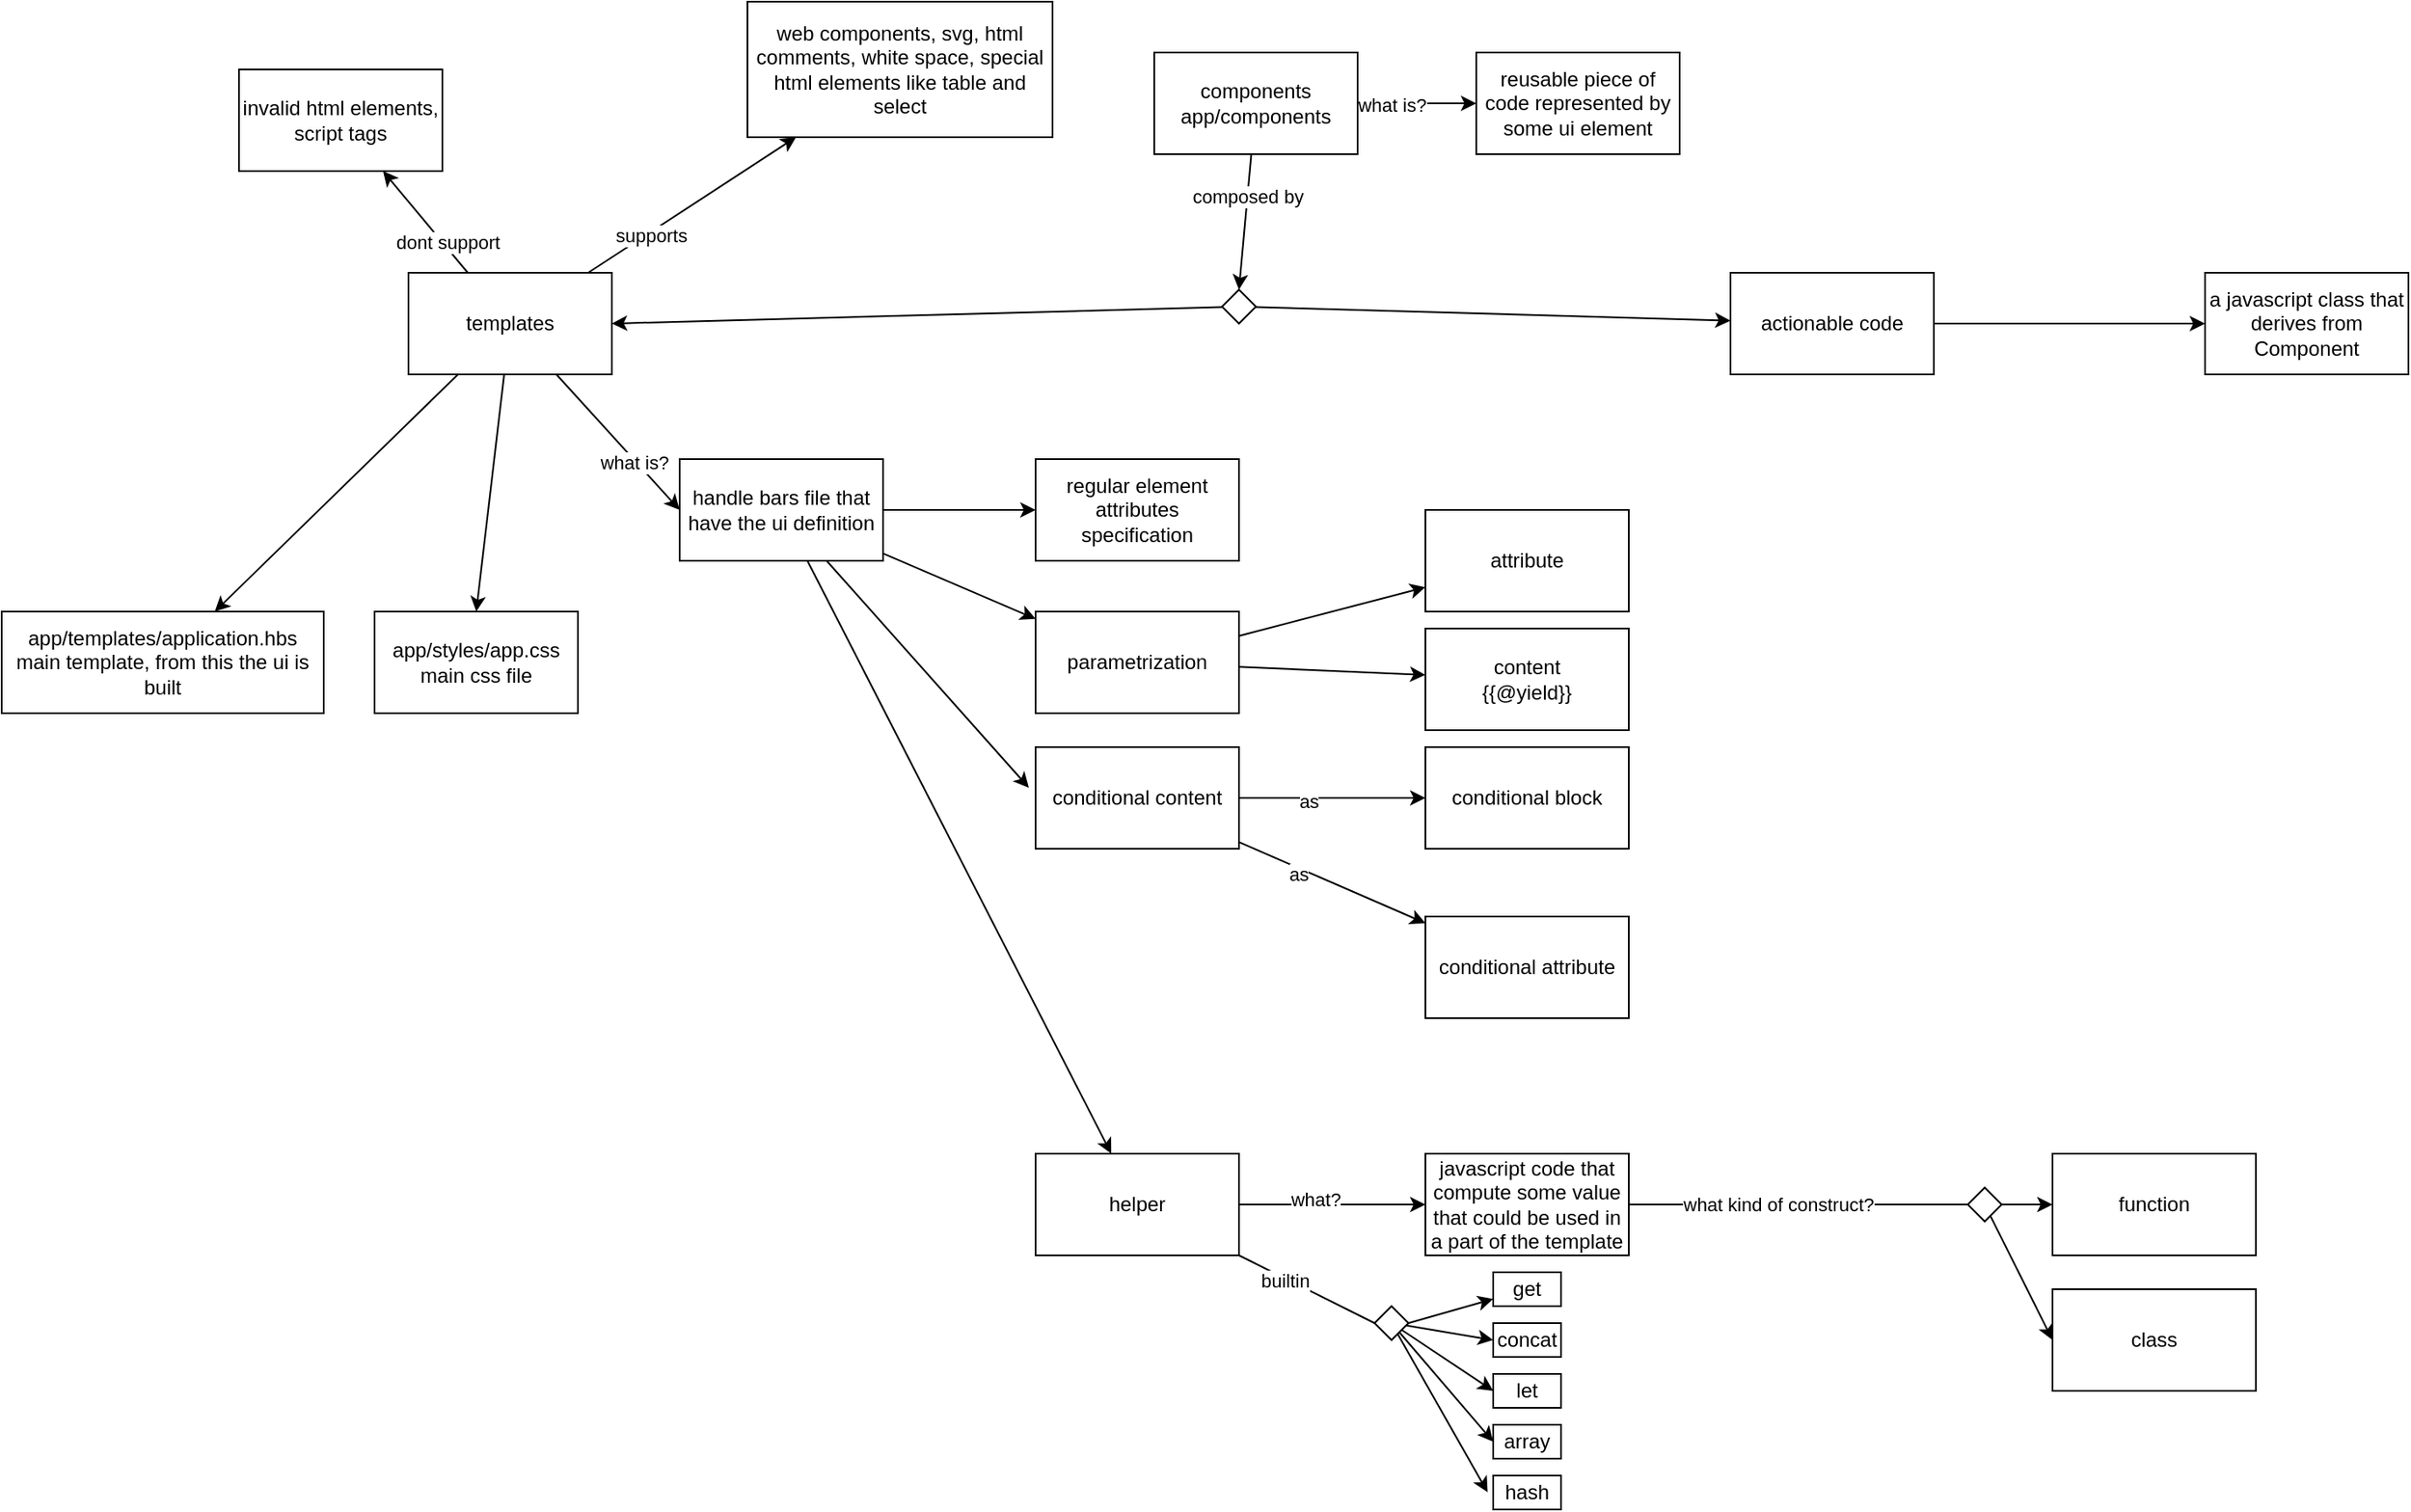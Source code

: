 <mxfile version="13.1.3" type="github">
  <diagram id="gZg7Vdjk8Yf_GTHH_Ipx" name="Page-1">
    <mxGraphModel dx="1422" dy="762" grid="1" gridSize="10" guides="1" tooltips="1" connect="1" arrows="1" fold="1" page="1" pageScale="1" pageWidth="850" pageHeight="1100" math="0" shadow="0">
      <root>
        <mxCell id="0" />
        <mxCell id="1" parent="0" />
        <mxCell id="cRAT8RDkjrram8gvv_J--6" style="rounded=0;orthogonalLoop=1;jettySize=auto;html=1;entryX=0.5;entryY=0;entryDx=0;entryDy=0;" edge="1" parent="1" source="cRAT8RDkjrram8gvv_J--1" target="cRAT8RDkjrram8gvv_J--7">
          <mxGeometry relative="1" as="geometry">
            <mxPoint x="460" y="320" as="targetPoint" />
          </mxGeometry>
        </mxCell>
        <mxCell id="cRAT8RDkjrram8gvv_J--8" style="rounded=0;orthogonalLoop=1;jettySize=auto;html=1;entryX=0;entryY=0.5;entryDx=0;entryDy=0;" edge="1" parent="1" source="cRAT8RDkjrram8gvv_J--1" target="cRAT8RDkjrram8gvv_J--9">
          <mxGeometry relative="1" as="geometry">
            <mxPoint x="450" y="230" as="targetPoint" />
          </mxGeometry>
        </mxCell>
        <mxCell id="cRAT8RDkjrram8gvv_J--11" value="what is?" style="edgeLabel;html=1;align=center;verticalAlign=middle;resizable=0;points=[];" vertex="1" connectable="0" parent="cRAT8RDkjrram8gvv_J--8">
          <mxGeometry x="0.273" y="-1" relative="1" as="geometry">
            <mxPoint as="offset" />
          </mxGeometry>
        </mxCell>
        <mxCell id="cRAT8RDkjrram8gvv_J--12" style="rounded=0;orthogonalLoop=1;jettySize=auto;html=1;" edge="1" parent="1" source="cRAT8RDkjrram8gvv_J--1" target="cRAT8RDkjrram8gvv_J--13">
          <mxGeometry relative="1" as="geometry">
            <mxPoint x="430" y="110" as="targetPoint" />
          </mxGeometry>
        </mxCell>
        <mxCell id="cRAT8RDkjrram8gvv_J--14" value="supports" style="edgeLabel;html=1;align=center;verticalAlign=middle;resizable=0;points=[];" vertex="1" connectable="0" parent="cRAT8RDkjrram8gvv_J--12">
          <mxGeometry x="-0.413" y="-2" relative="1" as="geometry">
            <mxPoint as="offset" />
          </mxGeometry>
        </mxCell>
        <mxCell id="cRAT8RDkjrram8gvv_J--15" style="edgeStyle=none;rounded=0;orthogonalLoop=1;jettySize=auto;html=1;" edge="1" parent="1" source="cRAT8RDkjrram8gvv_J--1" target="cRAT8RDkjrram8gvv_J--16">
          <mxGeometry relative="1" as="geometry">
            <mxPoint x="220" y="130" as="targetPoint" />
          </mxGeometry>
        </mxCell>
        <mxCell id="cRAT8RDkjrram8gvv_J--17" value="dont support" style="edgeLabel;html=1;align=center;verticalAlign=middle;resizable=0;points=[];" vertex="1" connectable="0" parent="cRAT8RDkjrram8gvv_J--15">
          <mxGeometry x="-0.433" y="-2" relative="1" as="geometry">
            <mxPoint as="offset" />
          </mxGeometry>
        </mxCell>
        <mxCell id="cRAT8RDkjrram8gvv_J--1" value="templates" style="rounded=0;whiteSpace=wrap;html=1;" vertex="1" parent="1">
          <mxGeometry x="240" y="200" width="120" height="60" as="geometry" />
        </mxCell>
        <mxCell id="cRAT8RDkjrram8gvv_J--4" value="app/templates/application.hbs&lt;br&gt;main template, from this the ui is built" style="rounded=0;whiteSpace=wrap;html=1;" vertex="1" parent="1">
          <mxGeometry y="400" width="190" height="60" as="geometry" />
        </mxCell>
        <mxCell id="cRAT8RDkjrram8gvv_J--5" style="rounded=0;orthogonalLoop=1;jettySize=auto;html=1;" edge="1" parent="1" source="cRAT8RDkjrram8gvv_J--1" target="cRAT8RDkjrram8gvv_J--4">
          <mxGeometry relative="1" as="geometry">
            <mxPoint x="130" y="310" as="targetPoint" />
            <mxPoint x="190" y="230" as="sourcePoint" />
          </mxGeometry>
        </mxCell>
        <mxCell id="cRAT8RDkjrram8gvv_J--7" value="app/styles/app.css&lt;br&gt;main css file" style="rounded=0;whiteSpace=wrap;html=1;" vertex="1" parent="1">
          <mxGeometry x="220" y="400" width="120" height="60" as="geometry" />
        </mxCell>
        <mxCell id="cRAT8RDkjrram8gvv_J--28" style="edgeStyle=none;rounded=0;orthogonalLoop=1;jettySize=auto;html=1;" edge="1" parent="1" source="cRAT8RDkjrram8gvv_J--9" target="cRAT8RDkjrram8gvv_J--29">
          <mxGeometry relative="1" as="geometry">
            <mxPoint x="640" y="340" as="targetPoint" />
          </mxGeometry>
        </mxCell>
        <mxCell id="cRAT8RDkjrram8gvv_J--30" style="edgeStyle=none;rounded=0;orthogonalLoop=1;jettySize=auto;html=1;entryX=-0.033;entryY=0.4;entryDx=0;entryDy=0;entryPerimeter=0;" edge="1" parent="1" source="cRAT8RDkjrram8gvv_J--9" target="cRAT8RDkjrram8gvv_J--31">
          <mxGeometry relative="1" as="geometry">
            <mxPoint x="610" y="430" as="targetPoint" />
          </mxGeometry>
        </mxCell>
        <mxCell id="cRAT8RDkjrram8gvv_J--32" style="edgeStyle=none;rounded=0;orthogonalLoop=1;jettySize=auto;html=1;" edge="1" parent="1" source="cRAT8RDkjrram8gvv_J--9" target="cRAT8RDkjrram8gvv_J--33">
          <mxGeometry relative="1" as="geometry">
            <mxPoint x="610" y="340" as="targetPoint" />
          </mxGeometry>
        </mxCell>
        <mxCell id="cRAT8RDkjrram8gvv_J--45" style="edgeStyle=none;rounded=0;orthogonalLoop=1;jettySize=auto;html=1;" edge="1" parent="1" source="cRAT8RDkjrram8gvv_J--9" target="cRAT8RDkjrram8gvv_J--46">
          <mxGeometry relative="1" as="geometry">
            <mxPoint x="620" y="760" as="targetPoint" />
          </mxGeometry>
        </mxCell>
        <mxCell id="cRAT8RDkjrram8gvv_J--9" value="handle bars file that have the ui definition" style="rounded=0;whiteSpace=wrap;html=1;" vertex="1" parent="1">
          <mxGeometry x="400" y="310" width="120" height="60" as="geometry" />
        </mxCell>
        <mxCell id="cRAT8RDkjrram8gvv_J--13" value="web components, svg, html comments, white space, special html elements like table and select" style="rounded=0;whiteSpace=wrap;html=1;" vertex="1" parent="1">
          <mxGeometry x="440" y="40" width="180" height="80" as="geometry" />
        </mxCell>
        <mxCell id="cRAT8RDkjrram8gvv_J--16" value="invalid html elements, script tags" style="rounded=0;whiteSpace=wrap;html=1;" vertex="1" parent="1">
          <mxGeometry x="140" y="80" width="120" height="60" as="geometry" />
        </mxCell>
        <mxCell id="cRAT8RDkjrram8gvv_J--21" style="edgeStyle=none;rounded=0;orthogonalLoop=1;jettySize=auto;html=1;" edge="1" parent="1" source="cRAT8RDkjrram8gvv_J--20" target="cRAT8RDkjrram8gvv_J--22">
          <mxGeometry relative="1" as="geometry">
            <mxPoint x="940" y="170" as="targetPoint" />
          </mxGeometry>
        </mxCell>
        <mxCell id="cRAT8RDkjrram8gvv_J--23" value="what is?" style="edgeLabel;html=1;align=center;verticalAlign=middle;resizable=0;points=[];" vertex="1" connectable="0" parent="cRAT8RDkjrram8gvv_J--21">
          <mxGeometry x="-0.429" y="-1" relative="1" as="geometry">
            <mxPoint as="offset" />
          </mxGeometry>
        </mxCell>
        <mxCell id="cRAT8RDkjrram8gvv_J--26" style="edgeStyle=none;rounded=0;orthogonalLoop=1;jettySize=auto;html=1;entryX=0.5;entryY=0;entryDx=0;entryDy=0;" edge="1" parent="1" source="cRAT8RDkjrram8gvv_J--20" target="cRAT8RDkjrram8gvv_J--77">
          <mxGeometry relative="1" as="geometry">
            <mxPoint x="560" y="220" as="targetPoint" />
          </mxGeometry>
        </mxCell>
        <mxCell id="cRAT8RDkjrram8gvv_J--27" value="composed by" style="edgeLabel;html=1;align=center;verticalAlign=middle;resizable=0;points=[];" vertex="1" connectable="0" parent="cRAT8RDkjrram8gvv_J--26">
          <mxGeometry x="-0.379" y="-1" relative="1" as="geometry">
            <mxPoint x="1" as="offset" />
          </mxGeometry>
        </mxCell>
        <mxCell id="cRAT8RDkjrram8gvv_J--20" value="components&lt;br&gt;app/components" style="rounded=0;whiteSpace=wrap;html=1;" vertex="1" parent="1">
          <mxGeometry x="680" y="70" width="120" height="60" as="geometry" />
        </mxCell>
        <mxCell id="cRAT8RDkjrram8gvv_J--22" value="reusable piece of code represented by some ui element" style="rounded=0;whiteSpace=wrap;html=1;" vertex="1" parent="1">
          <mxGeometry x="870" y="70" width="120" height="60" as="geometry" />
        </mxCell>
        <mxCell id="cRAT8RDkjrram8gvv_J--40" style="edgeStyle=none;rounded=0;orthogonalLoop=1;jettySize=auto;html=1;" edge="1" parent="1" source="cRAT8RDkjrram8gvv_J--29" target="cRAT8RDkjrram8gvv_J--41">
          <mxGeometry relative="1" as="geometry">
            <mxPoint x="810" y="410" as="targetPoint" />
          </mxGeometry>
        </mxCell>
        <mxCell id="cRAT8RDkjrram8gvv_J--42" style="edgeStyle=none;rounded=0;orthogonalLoop=1;jettySize=auto;html=1;" edge="1" parent="1" source="cRAT8RDkjrram8gvv_J--43">
          <mxGeometry relative="1" as="geometry">
            <mxPoint x="840" y="440" as="targetPoint" />
          </mxGeometry>
        </mxCell>
        <mxCell id="cRAT8RDkjrram8gvv_J--29" value="parametrization" style="rounded=0;whiteSpace=wrap;html=1;" vertex="1" parent="1">
          <mxGeometry x="610" y="400" width="120" height="60" as="geometry" />
        </mxCell>
        <mxCell id="cRAT8RDkjrram8gvv_J--34" style="edgeStyle=none;rounded=0;orthogonalLoop=1;jettySize=auto;html=1;" edge="1" parent="1" source="cRAT8RDkjrram8gvv_J--31" target="cRAT8RDkjrram8gvv_J--36">
          <mxGeometry relative="1" as="geometry">
            <mxPoint x="840" y="510" as="targetPoint" />
          </mxGeometry>
        </mxCell>
        <mxCell id="cRAT8RDkjrram8gvv_J--35" value="as" style="edgeLabel;html=1;align=center;verticalAlign=middle;resizable=0;points=[];" vertex="1" connectable="0" parent="cRAT8RDkjrram8gvv_J--34">
          <mxGeometry x="-0.255" y="-2" relative="1" as="geometry">
            <mxPoint as="offset" />
          </mxGeometry>
        </mxCell>
        <mxCell id="cRAT8RDkjrram8gvv_J--37" style="edgeStyle=none;rounded=0;orthogonalLoop=1;jettySize=auto;html=1;" edge="1" parent="1" source="cRAT8RDkjrram8gvv_J--31" target="cRAT8RDkjrram8gvv_J--38">
          <mxGeometry relative="1" as="geometry">
            <mxPoint x="840" y="600" as="targetPoint" />
          </mxGeometry>
        </mxCell>
        <mxCell id="cRAT8RDkjrram8gvv_J--39" value="as" style="edgeLabel;html=1;align=center;verticalAlign=middle;resizable=0;points=[];" vertex="1" connectable="0" parent="cRAT8RDkjrram8gvv_J--37">
          <mxGeometry x="-0.339" y="-3" relative="1" as="geometry">
            <mxPoint as="offset" />
          </mxGeometry>
        </mxCell>
        <mxCell id="cRAT8RDkjrram8gvv_J--31" value="conditional content" style="rounded=0;whiteSpace=wrap;html=1;" vertex="1" parent="1">
          <mxGeometry x="610" y="480" width="120" height="60" as="geometry" />
        </mxCell>
        <mxCell id="cRAT8RDkjrram8gvv_J--33" value="regular element attributes specification" style="rounded=0;whiteSpace=wrap;html=1;" vertex="1" parent="1">
          <mxGeometry x="610" y="310" width="120" height="60" as="geometry" />
        </mxCell>
        <mxCell id="cRAT8RDkjrram8gvv_J--36" value="conditional block" style="rounded=0;whiteSpace=wrap;html=1;" vertex="1" parent="1">
          <mxGeometry x="840" y="480" width="120" height="60" as="geometry" />
        </mxCell>
        <mxCell id="cRAT8RDkjrram8gvv_J--38" value="conditional attribute" style="rounded=0;whiteSpace=wrap;html=1;" vertex="1" parent="1">
          <mxGeometry x="840" y="580" width="120" height="60" as="geometry" />
        </mxCell>
        <mxCell id="cRAT8RDkjrram8gvv_J--41" value="attribute" style="rounded=0;whiteSpace=wrap;html=1;" vertex="1" parent="1">
          <mxGeometry x="840" y="340" width="120" height="60" as="geometry" />
        </mxCell>
        <mxCell id="cRAT8RDkjrram8gvv_J--43" value="content&lt;br&gt;{{@yield}}" style="rounded=0;whiteSpace=wrap;html=1;" vertex="1" parent="1">
          <mxGeometry x="840" y="410" width="120" height="60" as="geometry" />
        </mxCell>
        <mxCell id="cRAT8RDkjrram8gvv_J--44" style="edgeStyle=none;rounded=0;orthogonalLoop=1;jettySize=auto;html=1;" edge="1" parent="1" source="cRAT8RDkjrram8gvv_J--29" target="cRAT8RDkjrram8gvv_J--43">
          <mxGeometry relative="1" as="geometry">
            <mxPoint x="840" y="440" as="targetPoint" />
            <mxPoint x="730" y="433.529" as="sourcePoint" />
          </mxGeometry>
        </mxCell>
        <mxCell id="cRAT8RDkjrram8gvv_J--47" style="edgeStyle=none;rounded=0;orthogonalLoop=1;jettySize=auto;html=1;" edge="1" parent="1" source="cRAT8RDkjrram8gvv_J--46" target="cRAT8RDkjrram8gvv_J--48">
          <mxGeometry relative="1" as="geometry">
            <mxPoint x="840" y="750" as="targetPoint" />
          </mxGeometry>
        </mxCell>
        <mxCell id="cRAT8RDkjrram8gvv_J--49" value="what?" style="edgeLabel;html=1;align=center;verticalAlign=middle;resizable=0;points=[];" vertex="1" connectable="0" parent="cRAT8RDkjrram8gvv_J--47">
          <mxGeometry x="-0.182" y="3" relative="1" as="geometry">
            <mxPoint as="offset" />
          </mxGeometry>
        </mxCell>
        <mxCell id="cRAT8RDkjrram8gvv_J--46" value="helper" style="rounded=0;whiteSpace=wrap;html=1;" vertex="1" parent="1">
          <mxGeometry x="610" y="720" width="120" height="60" as="geometry" />
        </mxCell>
        <mxCell id="cRAT8RDkjrram8gvv_J--51" style="edgeStyle=none;rounded=0;orthogonalLoop=1;jettySize=auto;html=1;entryX=0;entryY=0.5;entryDx=0;entryDy=0;endArrow=none;endFill=0;" edge="1" parent="1" source="cRAT8RDkjrram8gvv_J--48" target="cRAT8RDkjrram8gvv_J--54">
          <mxGeometry relative="1" as="geometry">
            <mxPoint x="1140" y="750" as="targetPoint" />
          </mxGeometry>
        </mxCell>
        <mxCell id="cRAT8RDkjrram8gvv_J--52" value="what kind of construct?" style="edgeLabel;html=1;align=center;verticalAlign=middle;resizable=0;points=[];" vertex="1" connectable="0" parent="cRAT8RDkjrram8gvv_J--51">
          <mxGeometry x="-0.283" relative="1" as="geometry">
            <mxPoint x="16" as="offset" />
          </mxGeometry>
        </mxCell>
        <mxCell id="cRAT8RDkjrram8gvv_J--48" value="javascript code that compute some value that could be used in a part of the template" style="rounded=0;whiteSpace=wrap;html=1;" vertex="1" parent="1">
          <mxGeometry x="840" y="720" width="120" height="60" as="geometry" />
        </mxCell>
        <mxCell id="cRAT8RDkjrram8gvv_J--53" value="function" style="rounded=0;whiteSpace=wrap;html=1;" vertex="1" parent="1">
          <mxGeometry x="1210" y="720" width="120" height="60" as="geometry" />
        </mxCell>
        <mxCell id="cRAT8RDkjrram8gvv_J--55" style="edgeStyle=none;rounded=0;orthogonalLoop=1;jettySize=auto;html=1;exitX=1;exitY=0.5;exitDx=0;exitDy=0;entryX=0;entryY=0.5;entryDx=0;entryDy=0;" edge="1" parent="1" source="cRAT8RDkjrram8gvv_J--54" target="cRAT8RDkjrram8gvv_J--53">
          <mxGeometry relative="1" as="geometry" />
        </mxCell>
        <mxCell id="cRAT8RDkjrram8gvv_J--54" value="" style="rhombus;whiteSpace=wrap;html=1;" vertex="1" parent="1">
          <mxGeometry x="1160" y="740" width="20" height="20" as="geometry" />
        </mxCell>
        <mxCell id="cRAT8RDkjrram8gvv_J--58" value="class" style="rounded=0;whiteSpace=wrap;html=1;" vertex="1" parent="1">
          <mxGeometry x="1210" y="800" width="120" height="60" as="geometry" />
        </mxCell>
        <mxCell id="cRAT8RDkjrram8gvv_J--59" style="edgeStyle=none;rounded=0;orthogonalLoop=1;jettySize=auto;html=1;entryX=0;entryY=0.5;entryDx=0;entryDy=0;" edge="1" parent="1" source="cRAT8RDkjrram8gvv_J--54" target="cRAT8RDkjrram8gvv_J--58">
          <mxGeometry relative="1" as="geometry">
            <mxPoint x="1210" y="830" as="targetPoint" />
            <mxPoint x="1173.333" y="756.667" as="sourcePoint" />
          </mxGeometry>
        </mxCell>
        <mxCell id="cRAT8RDkjrram8gvv_J--64" style="edgeStyle=none;rounded=0;orthogonalLoop=1;jettySize=auto;html=1;exitX=1;exitY=0.5;exitDx=0;exitDy=0;endArrow=classic;endFill=1;" edge="1" parent="1" source="cRAT8RDkjrram8gvv_J--61" target="cRAT8RDkjrram8gvv_J--66">
          <mxGeometry relative="1" as="geometry">
            <mxPoint x="860" y="810" as="targetPoint" />
          </mxGeometry>
        </mxCell>
        <mxCell id="cRAT8RDkjrram8gvv_J--69" style="edgeStyle=none;rounded=0;orthogonalLoop=1;jettySize=auto;html=1;entryX=0;entryY=0.5;entryDx=0;entryDy=0;endArrow=classic;endFill=1;" edge="1" parent="1" source="cRAT8RDkjrram8gvv_J--61" target="cRAT8RDkjrram8gvv_J--68">
          <mxGeometry relative="1" as="geometry" />
        </mxCell>
        <mxCell id="cRAT8RDkjrram8gvv_J--70" style="edgeStyle=none;rounded=0;orthogonalLoop=1;jettySize=auto;html=1;entryX=0;entryY=0.5;entryDx=0;entryDy=0;endArrow=classic;endFill=1;" edge="1" parent="1" source="cRAT8RDkjrram8gvv_J--61" target="cRAT8RDkjrram8gvv_J--67">
          <mxGeometry relative="1" as="geometry" />
        </mxCell>
        <mxCell id="cRAT8RDkjrram8gvv_J--73" style="edgeStyle=none;rounded=0;orthogonalLoop=1;jettySize=auto;html=1;entryX=0;entryY=0.5;entryDx=0;entryDy=0;endArrow=classic;endFill=1;" edge="1" parent="1" source="cRAT8RDkjrram8gvv_J--61" target="cRAT8RDkjrram8gvv_J--71">
          <mxGeometry relative="1" as="geometry" />
        </mxCell>
        <mxCell id="cRAT8RDkjrram8gvv_J--76" style="edgeStyle=none;rounded=0;orthogonalLoop=1;jettySize=auto;html=1;entryX=-0.082;entryY=0.493;entryDx=0;entryDy=0;entryPerimeter=0;endArrow=classic;endFill=1;" edge="1" parent="1" source="cRAT8RDkjrram8gvv_J--61" target="cRAT8RDkjrram8gvv_J--74">
          <mxGeometry relative="1" as="geometry" />
        </mxCell>
        <mxCell id="cRAT8RDkjrram8gvv_J--61" value="" style="rhombus;whiteSpace=wrap;html=1;" vertex="1" parent="1">
          <mxGeometry x="810" y="810" width="20" height="20" as="geometry" />
        </mxCell>
        <mxCell id="cRAT8RDkjrram8gvv_J--62" style="edgeStyle=none;rounded=0;orthogonalLoop=1;jettySize=auto;html=1;endArrow=none;endFill=0;entryX=0;entryY=0.5;entryDx=0;entryDy=0;" edge="1" parent="1" source="cRAT8RDkjrram8gvv_J--46" target="cRAT8RDkjrram8gvv_J--61">
          <mxGeometry relative="1" as="geometry">
            <mxPoint x="840" y="850" as="targetPoint" />
            <mxPoint x="721.0" y="780" as="sourcePoint" />
          </mxGeometry>
        </mxCell>
        <mxCell id="cRAT8RDkjrram8gvv_J--63" value="builtin" style="edgeLabel;html=1;align=center;verticalAlign=middle;resizable=0;points=[];" vertex="1" connectable="0" parent="cRAT8RDkjrram8gvv_J--62">
          <mxGeometry x="-0.321" y="-1" relative="1" as="geometry">
            <mxPoint as="offset" />
          </mxGeometry>
        </mxCell>
        <mxCell id="cRAT8RDkjrram8gvv_J--66" value="get" style="rounded=0;whiteSpace=wrap;html=1;" vertex="1" parent="1">
          <mxGeometry x="880" y="790" width="40" height="20" as="geometry" />
        </mxCell>
        <mxCell id="cRAT8RDkjrram8gvv_J--67" value="let" style="rounded=0;whiteSpace=wrap;html=1;" vertex="1" parent="1">
          <mxGeometry x="880" y="850" width="40" height="20" as="geometry" />
        </mxCell>
        <mxCell id="cRAT8RDkjrram8gvv_J--68" value="concat" style="rounded=0;whiteSpace=wrap;html=1;" vertex="1" parent="1">
          <mxGeometry x="880" y="820" width="40" height="20" as="geometry" />
        </mxCell>
        <mxCell id="cRAT8RDkjrram8gvv_J--71" value="array" style="rounded=0;whiteSpace=wrap;html=1;" vertex="1" parent="1">
          <mxGeometry x="880" y="880" width="40" height="20" as="geometry" />
        </mxCell>
        <mxCell id="cRAT8RDkjrram8gvv_J--74" value="hash" style="rounded=0;whiteSpace=wrap;html=1;" vertex="1" parent="1">
          <mxGeometry x="880" y="910" width="40" height="20" as="geometry" />
        </mxCell>
        <mxCell id="cRAT8RDkjrram8gvv_J--78" style="edgeStyle=none;rounded=0;orthogonalLoop=1;jettySize=auto;html=1;entryX=1;entryY=0.5;entryDx=0;entryDy=0;endArrow=classic;endFill=1;" edge="1" parent="1" source="cRAT8RDkjrram8gvv_J--77" target="cRAT8RDkjrram8gvv_J--1">
          <mxGeometry relative="1" as="geometry" />
        </mxCell>
        <mxCell id="cRAT8RDkjrram8gvv_J--79" style="edgeStyle=none;rounded=0;orthogonalLoop=1;jettySize=auto;html=1;endArrow=classic;endFill=1;" edge="1" parent="1" source="cRAT8RDkjrram8gvv_J--77" target="cRAT8RDkjrram8gvv_J--80">
          <mxGeometry relative="1" as="geometry">
            <mxPoint x="1080" y="230" as="targetPoint" />
          </mxGeometry>
        </mxCell>
        <mxCell id="cRAT8RDkjrram8gvv_J--77" value="" style="rhombus;whiteSpace=wrap;html=1;" vertex="1" parent="1">
          <mxGeometry x="720" y="210" width="20" height="20" as="geometry" />
        </mxCell>
        <mxCell id="cRAT8RDkjrram8gvv_J--81" style="edgeStyle=none;rounded=0;orthogonalLoop=1;jettySize=auto;html=1;endArrow=classic;endFill=1;" edge="1" parent="1" source="cRAT8RDkjrram8gvv_J--80" target="cRAT8RDkjrram8gvv_J--82">
          <mxGeometry relative="1" as="geometry">
            <mxPoint x="1310" y="230" as="targetPoint" />
          </mxGeometry>
        </mxCell>
        <mxCell id="cRAT8RDkjrram8gvv_J--80" value="actionable code" style="rounded=0;whiteSpace=wrap;html=1;" vertex="1" parent="1">
          <mxGeometry x="1020" y="200" width="120" height="60" as="geometry" />
        </mxCell>
        <mxCell id="cRAT8RDkjrram8gvv_J--82" value="a javascript class that derives from Component" style="rounded=0;whiteSpace=wrap;html=1;" vertex="1" parent="1">
          <mxGeometry x="1300" y="200" width="120" height="60" as="geometry" />
        </mxCell>
      </root>
    </mxGraphModel>
  </diagram>
</mxfile>
